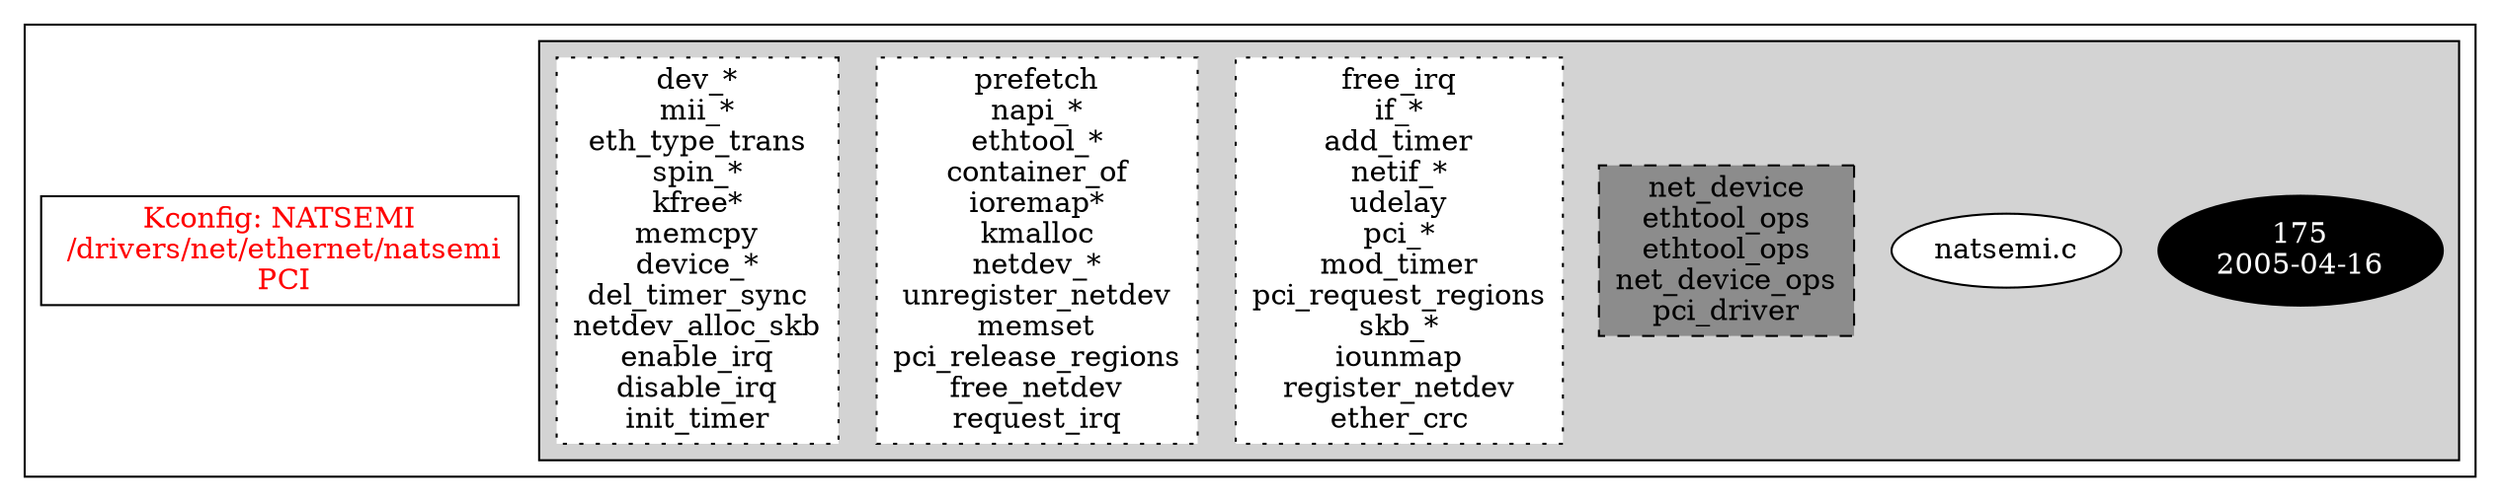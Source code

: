 digraph Driver {
	ranksep=2;
	splines=ortho;
	//Symbol: NATSEMI
	subgraph "cluster_NATSEMI"{
		subgraph "cluster_natsemi.c" {
			style=filled
			"commit_natsemi.c" [style=filled, fillcolor=black, fontcolor=white, label="175\n2005-04-16"];
			"natsemi.c" [style=filled, fillcolor=white, fontcolor=black, label="natsemi.c\n"];
			"structs-natsemi.c" [style="filled,dashed" shape=box, fillcolor=grey55, fontcolor=black, label="net_device\nethtool_ops\nethtool_ops\nnet_device_ops\npci_driver\n"];
			"funccall3-natsemi.c" [style="filled,dotted" shape=box, fillcolor=white, fontcolor=black, label="free_irq\nif_*\nadd_timer\nnetif_*\nudelay\npci_*\nmod_timer\npci_request_regions\nskb_*\niounmap\nregister_netdev\nether_crc\n"];
			"funccall2-natsemi.c" [style="filled,dotted" shape=box, fillcolor=white, fontcolor=black, label="prefetch\nnapi_*\nethtool_*\ncontainer_of\nioremap*\nkmalloc\nnetdev_*\nunregister_netdev\nmemset\npci_release_regions\nfree_netdev\nrequest_irq\n"];
			"funccall1-natsemi.c" [style="filled,dotted" shape=box, fillcolor=white, fontcolor=black, label="dev_*\nmii_*\neth_type_trans\nspin_*\nkfree*\nmemcpy\ndevice_*\ndel_timer_sync\nnetdev_alloc_skb\nenable_irq\ndisable_irq\ninit_timer\n"];
		}
		"K:NATSEMI" [label="Kconfig: NATSEMI\n /drivers/net/ethernet/natsemi\n  PCI ", shape=box, fontcolor=red];
	}
}
